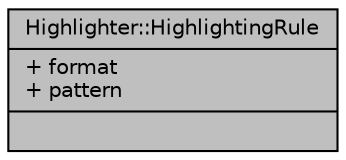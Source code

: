 digraph "Highlighter::HighlightingRule"
{
 // INTERACTIVE_SVG=YES
  edge [fontname="Helvetica",fontsize="10",labelfontname="Helvetica",labelfontsize="10"];
  node [fontname="Helvetica",fontsize="10",shape=record];
  Node1 [label="{Highlighter::HighlightingRule\n|+ format\l+ pattern\l|}",height=0.2,width=0.4,color="black", fillcolor="grey75", style="filled", fontcolor="black"];
}
